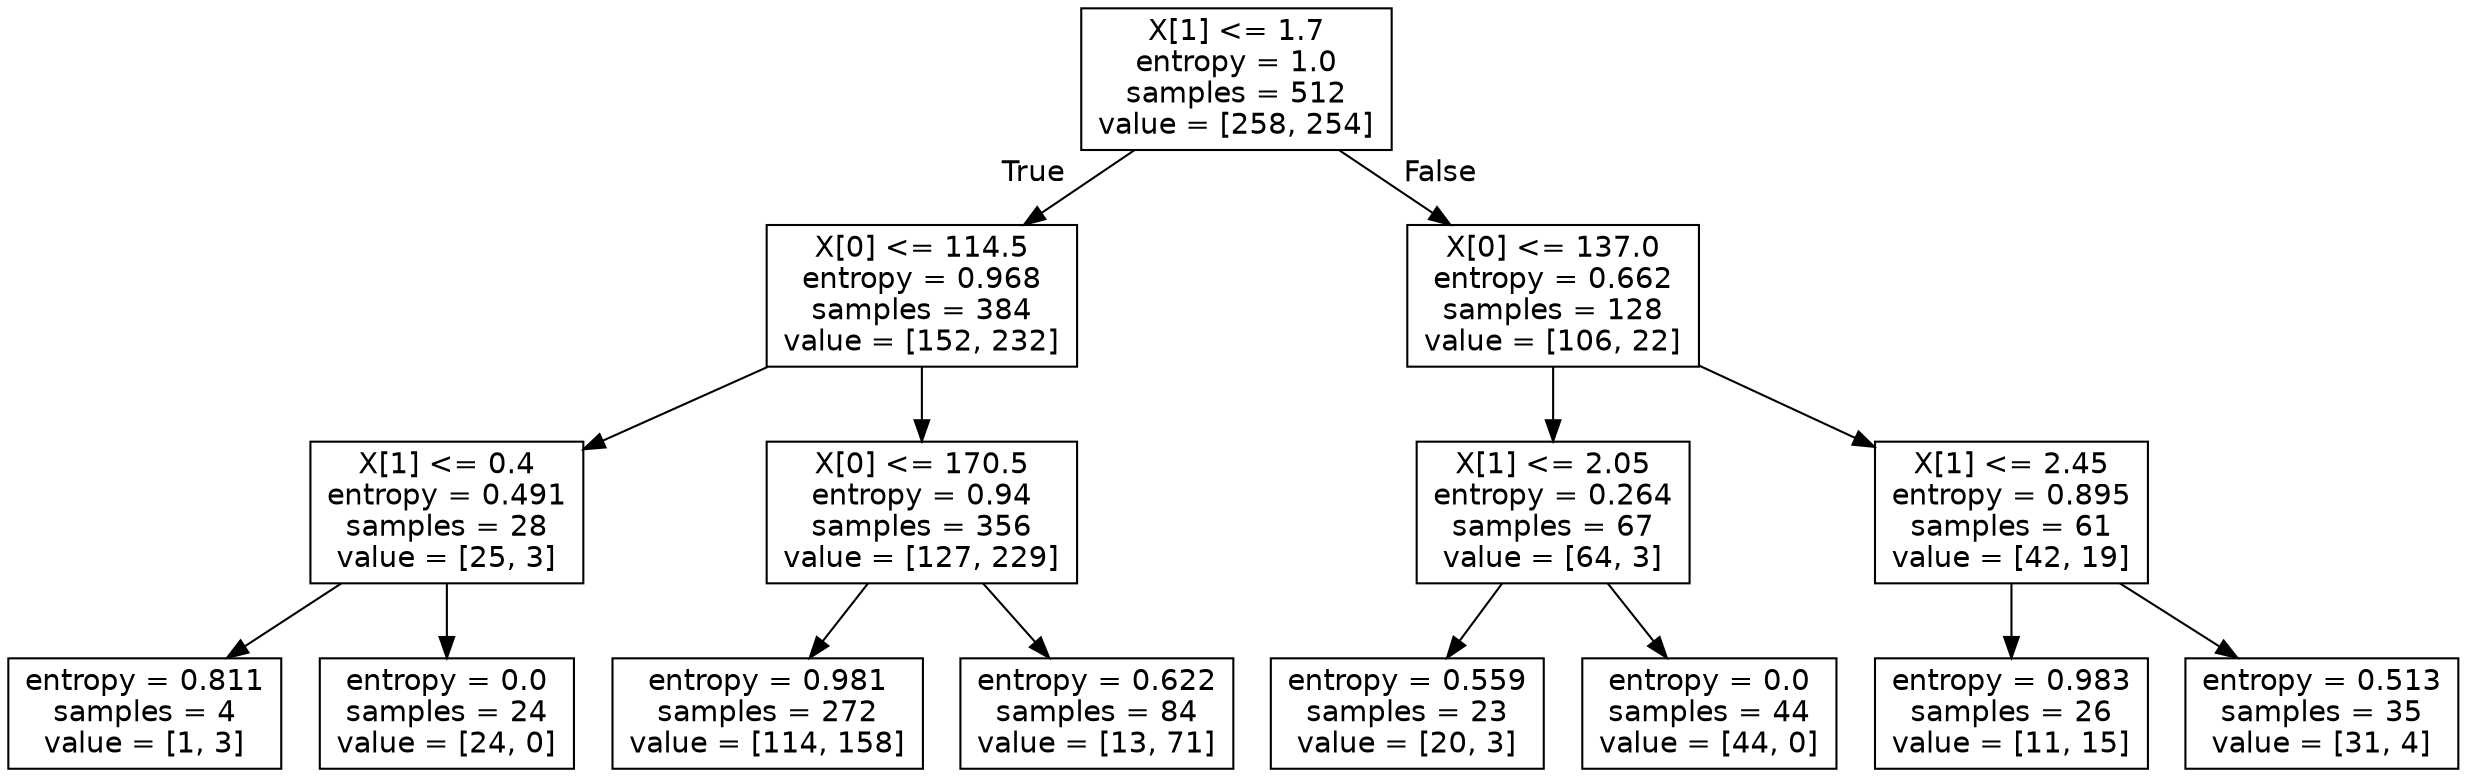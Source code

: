 digraph Tree {
node [shape=box, fontname="helvetica"] ;
edge [fontname="helvetica"] ;
0 [label="X[1] <= 1.7\nentropy = 1.0\nsamples = 512\nvalue = [258, 254]"] ;
1 [label="X[0] <= 114.5\nentropy = 0.968\nsamples = 384\nvalue = [152, 232]"] ;
0 -> 1 [labeldistance=2.5, labelangle=45, headlabel="True"] ;
2 [label="X[1] <= 0.4\nentropy = 0.491\nsamples = 28\nvalue = [25, 3]"] ;
1 -> 2 ;
3 [label="entropy = 0.811\nsamples = 4\nvalue = [1, 3]"] ;
2 -> 3 ;
4 [label="entropy = 0.0\nsamples = 24\nvalue = [24, 0]"] ;
2 -> 4 ;
5 [label="X[0] <= 170.5\nentropy = 0.94\nsamples = 356\nvalue = [127, 229]"] ;
1 -> 5 ;
6 [label="entropy = 0.981\nsamples = 272\nvalue = [114, 158]"] ;
5 -> 6 ;
7 [label="entropy = 0.622\nsamples = 84\nvalue = [13, 71]"] ;
5 -> 7 ;
8 [label="X[0] <= 137.0\nentropy = 0.662\nsamples = 128\nvalue = [106, 22]"] ;
0 -> 8 [labeldistance=2.5, labelangle=-45, headlabel="False"] ;
9 [label="X[1] <= 2.05\nentropy = 0.264\nsamples = 67\nvalue = [64, 3]"] ;
8 -> 9 ;
10 [label="entropy = 0.559\nsamples = 23\nvalue = [20, 3]"] ;
9 -> 10 ;
11 [label="entropy = 0.0\nsamples = 44\nvalue = [44, 0]"] ;
9 -> 11 ;
12 [label="X[1] <= 2.45\nentropy = 0.895\nsamples = 61\nvalue = [42, 19]"] ;
8 -> 12 ;
13 [label="entropy = 0.983\nsamples = 26\nvalue = [11, 15]"] ;
12 -> 13 ;
14 [label="entropy = 0.513\nsamples = 35\nvalue = [31, 4]"] ;
12 -> 14 ;
}